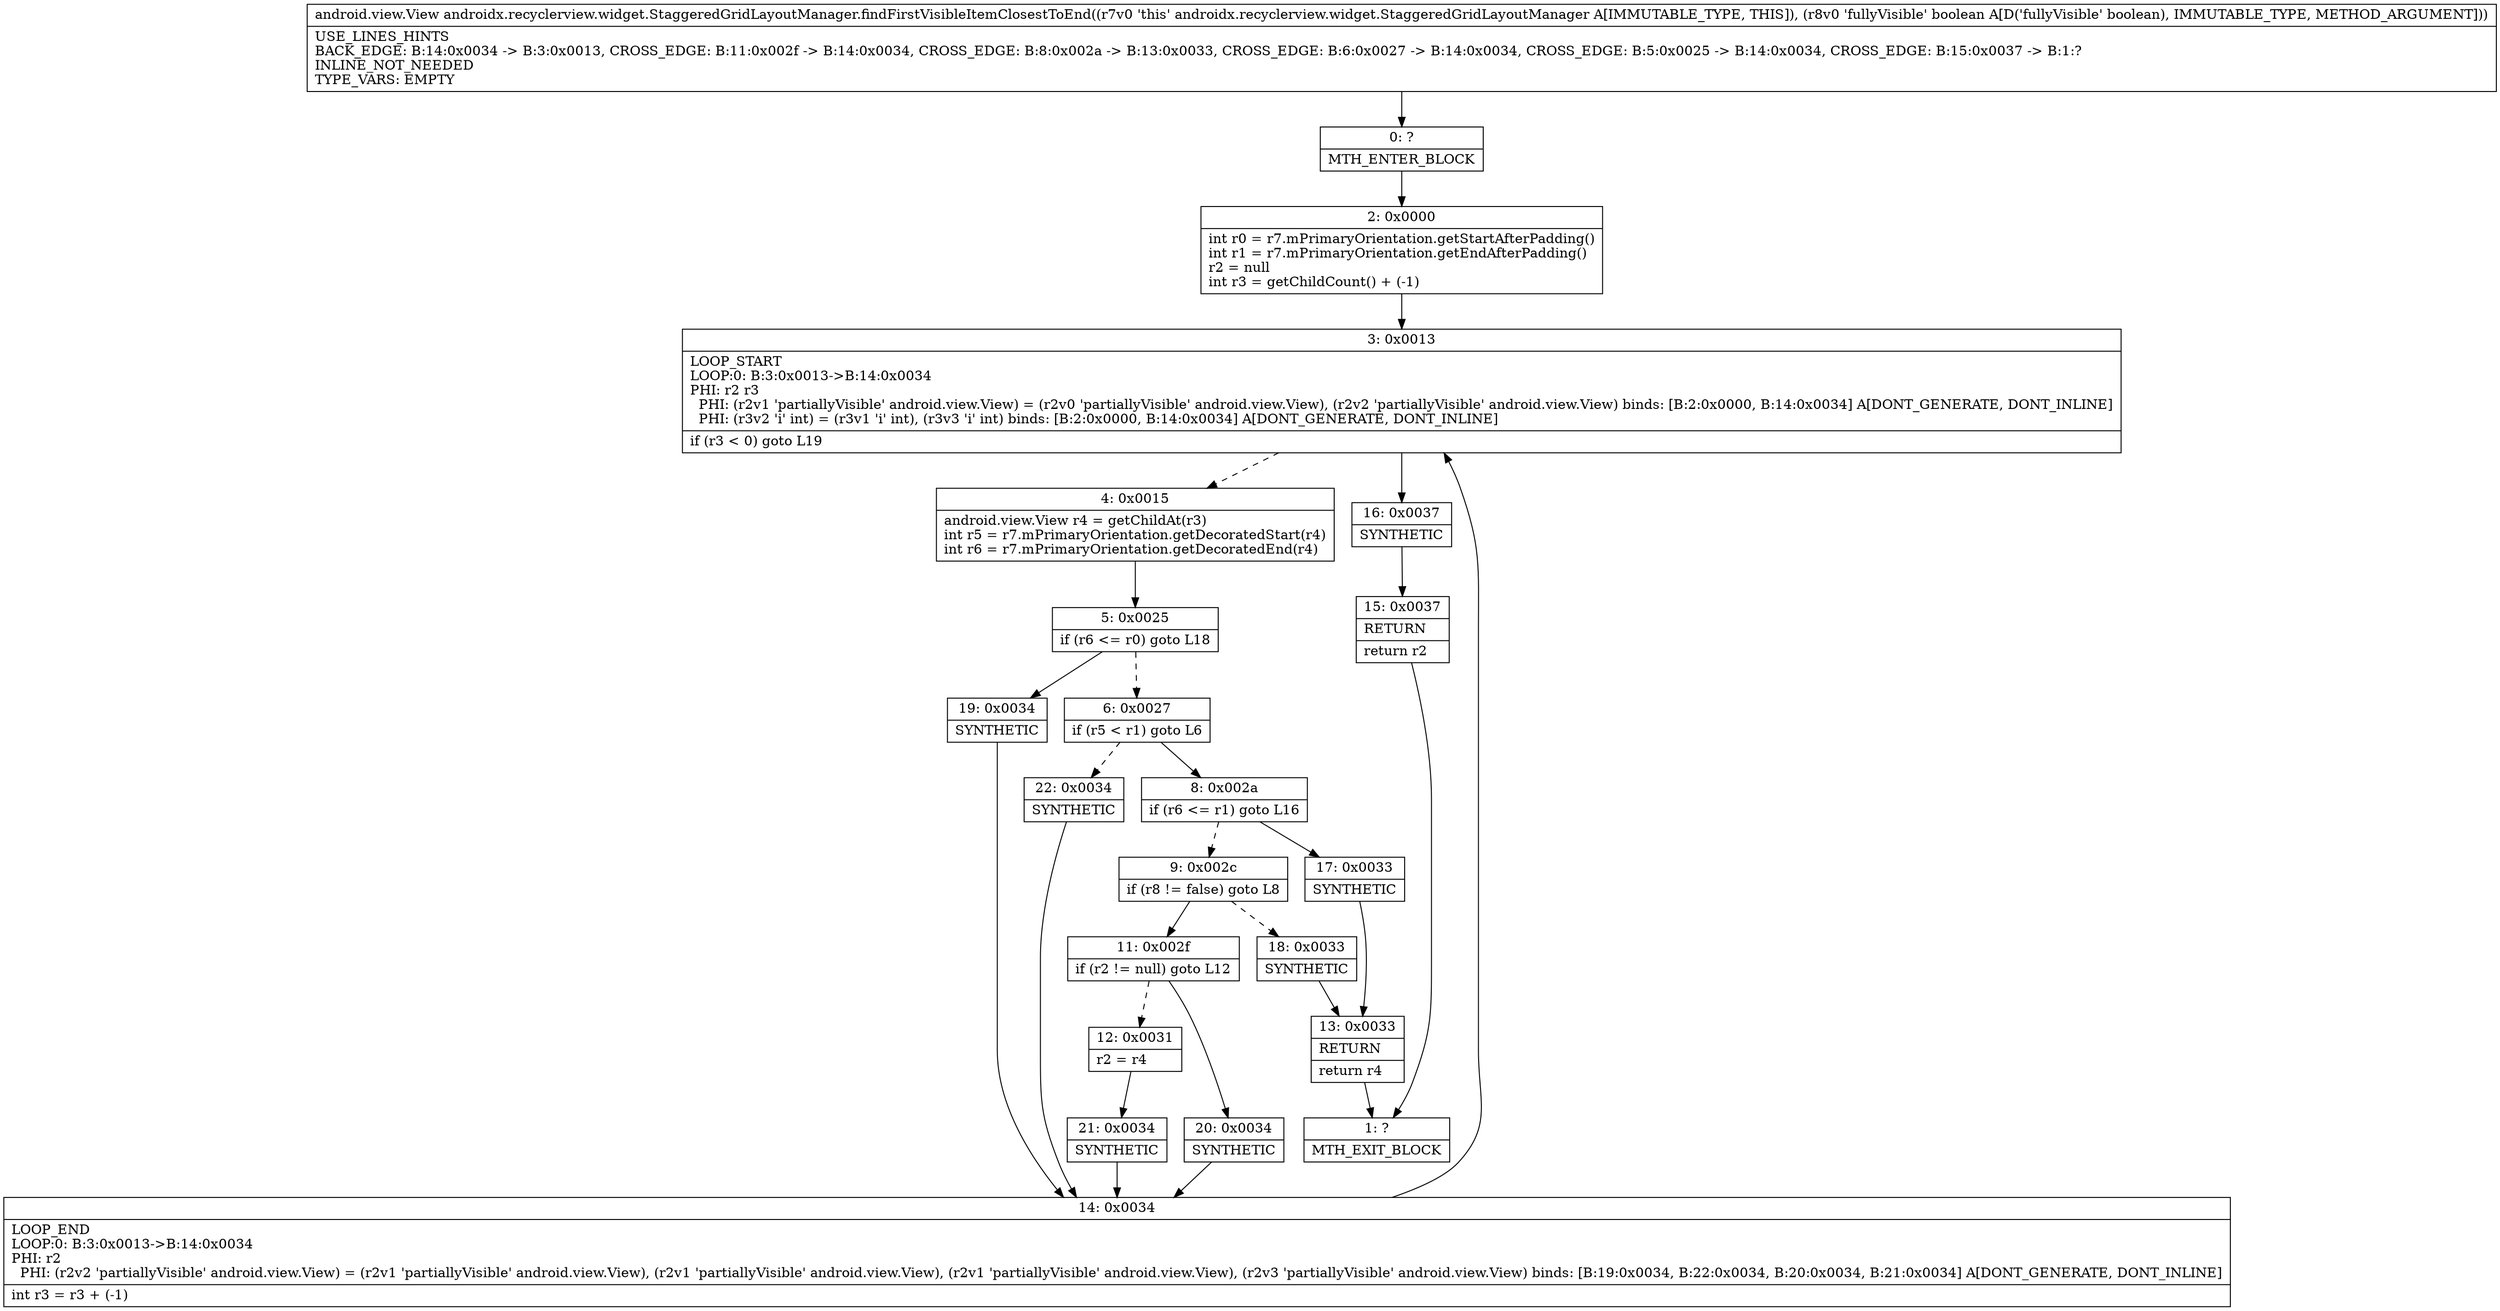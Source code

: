 digraph "CFG forandroidx.recyclerview.widget.StaggeredGridLayoutManager.findFirstVisibleItemClosestToEnd(Z)Landroid\/view\/View;" {
Node_0 [shape=record,label="{0\:\ ?|MTH_ENTER_BLOCK\l}"];
Node_2 [shape=record,label="{2\:\ 0x0000|int r0 = r7.mPrimaryOrientation.getStartAfterPadding()\lint r1 = r7.mPrimaryOrientation.getEndAfterPadding()\lr2 = null\lint r3 = getChildCount() + (\-1)\l}"];
Node_3 [shape=record,label="{3\:\ 0x0013|LOOP_START\lLOOP:0: B:3:0x0013\-\>B:14:0x0034\lPHI: r2 r3 \l  PHI: (r2v1 'partiallyVisible' android.view.View) = (r2v0 'partiallyVisible' android.view.View), (r2v2 'partiallyVisible' android.view.View) binds: [B:2:0x0000, B:14:0x0034] A[DONT_GENERATE, DONT_INLINE]\l  PHI: (r3v2 'i' int) = (r3v1 'i' int), (r3v3 'i' int) binds: [B:2:0x0000, B:14:0x0034] A[DONT_GENERATE, DONT_INLINE]\l|if (r3 \< 0) goto L19\l}"];
Node_4 [shape=record,label="{4\:\ 0x0015|android.view.View r4 = getChildAt(r3)\lint r5 = r7.mPrimaryOrientation.getDecoratedStart(r4)\lint r6 = r7.mPrimaryOrientation.getDecoratedEnd(r4)\l}"];
Node_5 [shape=record,label="{5\:\ 0x0025|if (r6 \<= r0) goto L18\l}"];
Node_6 [shape=record,label="{6\:\ 0x0027|if (r5 \< r1) goto L6\l}"];
Node_8 [shape=record,label="{8\:\ 0x002a|if (r6 \<= r1) goto L16\l}"];
Node_9 [shape=record,label="{9\:\ 0x002c|if (r8 != false) goto L8\l}"];
Node_11 [shape=record,label="{11\:\ 0x002f|if (r2 != null) goto L12\l}"];
Node_12 [shape=record,label="{12\:\ 0x0031|r2 = r4\l}"];
Node_21 [shape=record,label="{21\:\ 0x0034|SYNTHETIC\l}"];
Node_14 [shape=record,label="{14\:\ 0x0034|LOOP_END\lLOOP:0: B:3:0x0013\-\>B:14:0x0034\lPHI: r2 \l  PHI: (r2v2 'partiallyVisible' android.view.View) = (r2v1 'partiallyVisible' android.view.View), (r2v1 'partiallyVisible' android.view.View), (r2v1 'partiallyVisible' android.view.View), (r2v3 'partiallyVisible' android.view.View) binds: [B:19:0x0034, B:22:0x0034, B:20:0x0034, B:21:0x0034] A[DONT_GENERATE, DONT_INLINE]\l|int r3 = r3 + (\-1)\l}"];
Node_20 [shape=record,label="{20\:\ 0x0034|SYNTHETIC\l}"];
Node_18 [shape=record,label="{18\:\ 0x0033|SYNTHETIC\l}"];
Node_13 [shape=record,label="{13\:\ 0x0033|RETURN\l|return r4\l}"];
Node_1 [shape=record,label="{1\:\ ?|MTH_EXIT_BLOCK\l}"];
Node_17 [shape=record,label="{17\:\ 0x0033|SYNTHETIC\l}"];
Node_22 [shape=record,label="{22\:\ 0x0034|SYNTHETIC\l}"];
Node_19 [shape=record,label="{19\:\ 0x0034|SYNTHETIC\l}"];
Node_16 [shape=record,label="{16\:\ 0x0037|SYNTHETIC\l}"];
Node_15 [shape=record,label="{15\:\ 0x0037|RETURN\l|return r2\l}"];
MethodNode[shape=record,label="{android.view.View androidx.recyclerview.widget.StaggeredGridLayoutManager.findFirstVisibleItemClosestToEnd((r7v0 'this' androidx.recyclerview.widget.StaggeredGridLayoutManager A[IMMUTABLE_TYPE, THIS]), (r8v0 'fullyVisible' boolean A[D('fullyVisible' boolean), IMMUTABLE_TYPE, METHOD_ARGUMENT]))  | USE_LINES_HINTS\lBACK_EDGE: B:14:0x0034 \-\> B:3:0x0013, CROSS_EDGE: B:11:0x002f \-\> B:14:0x0034, CROSS_EDGE: B:8:0x002a \-\> B:13:0x0033, CROSS_EDGE: B:6:0x0027 \-\> B:14:0x0034, CROSS_EDGE: B:5:0x0025 \-\> B:14:0x0034, CROSS_EDGE: B:15:0x0037 \-\> B:1:?\lINLINE_NOT_NEEDED\lTYPE_VARS: EMPTY\l}"];
MethodNode -> Node_0;Node_0 -> Node_2;
Node_2 -> Node_3;
Node_3 -> Node_4[style=dashed];
Node_3 -> Node_16;
Node_4 -> Node_5;
Node_5 -> Node_6[style=dashed];
Node_5 -> Node_19;
Node_6 -> Node_8;
Node_6 -> Node_22[style=dashed];
Node_8 -> Node_9[style=dashed];
Node_8 -> Node_17;
Node_9 -> Node_11;
Node_9 -> Node_18[style=dashed];
Node_11 -> Node_12[style=dashed];
Node_11 -> Node_20;
Node_12 -> Node_21;
Node_21 -> Node_14;
Node_14 -> Node_3;
Node_20 -> Node_14;
Node_18 -> Node_13;
Node_13 -> Node_1;
Node_17 -> Node_13;
Node_22 -> Node_14;
Node_19 -> Node_14;
Node_16 -> Node_15;
Node_15 -> Node_1;
}

